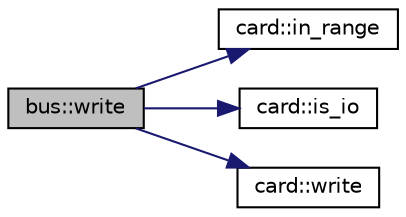 digraph "bus::write"
{
 // LATEX_PDF_SIZE
  edge [fontname="Helvetica",fontsize="10",labelfontname="Helvetica",labelfontsize="10"];
  node [fontname="Helvetica",fontsize="10",shape=record];
  rankdir="LR";
  Node1 [label="bus::write",height=0.2,width=0.4,color="black", fillcolor="grey75", style="filled", fontcolor="black",tooltip="Writes a byte to the bus."];
  Node1 -> Node2 [color="midnightblue",fontsize="10",style="solid",fontname="Helvetica"];
  Node2 [label="card::in_range",height=0.2,width=0.4,color="black", fillcolor="white", style="filled",URL="$classcard.html#ab32f79943888d74e0a506e78b2d7406c",tooltip="Check if an address on the bus is in the card's range."];
  Node1 -> Node3 [color="midnightblue",fontsize="10",style="solid",fontname="Helvetica"];
  Node3 [label="card::is_io",height=0.2,width=0.4,color="black", fillcolor="white", style="filled",URL="$classcard.html#af41da29e90a5b92e6df323da37822060",tooltip="Check if the card is an I/O card."];
  Node1 -> Node4 [color="midnightblue",fontsize="10",style="solid",fontname="Helvetica"];
  Node4 [label="card::write",height=0.2,width=0.4,color="black", fillcolor="white", style="filled",URL="$classcard.html#ae4b1863113c0e72b7de13f3774776fdb",tooltip="Write a byte to the card."];
}
